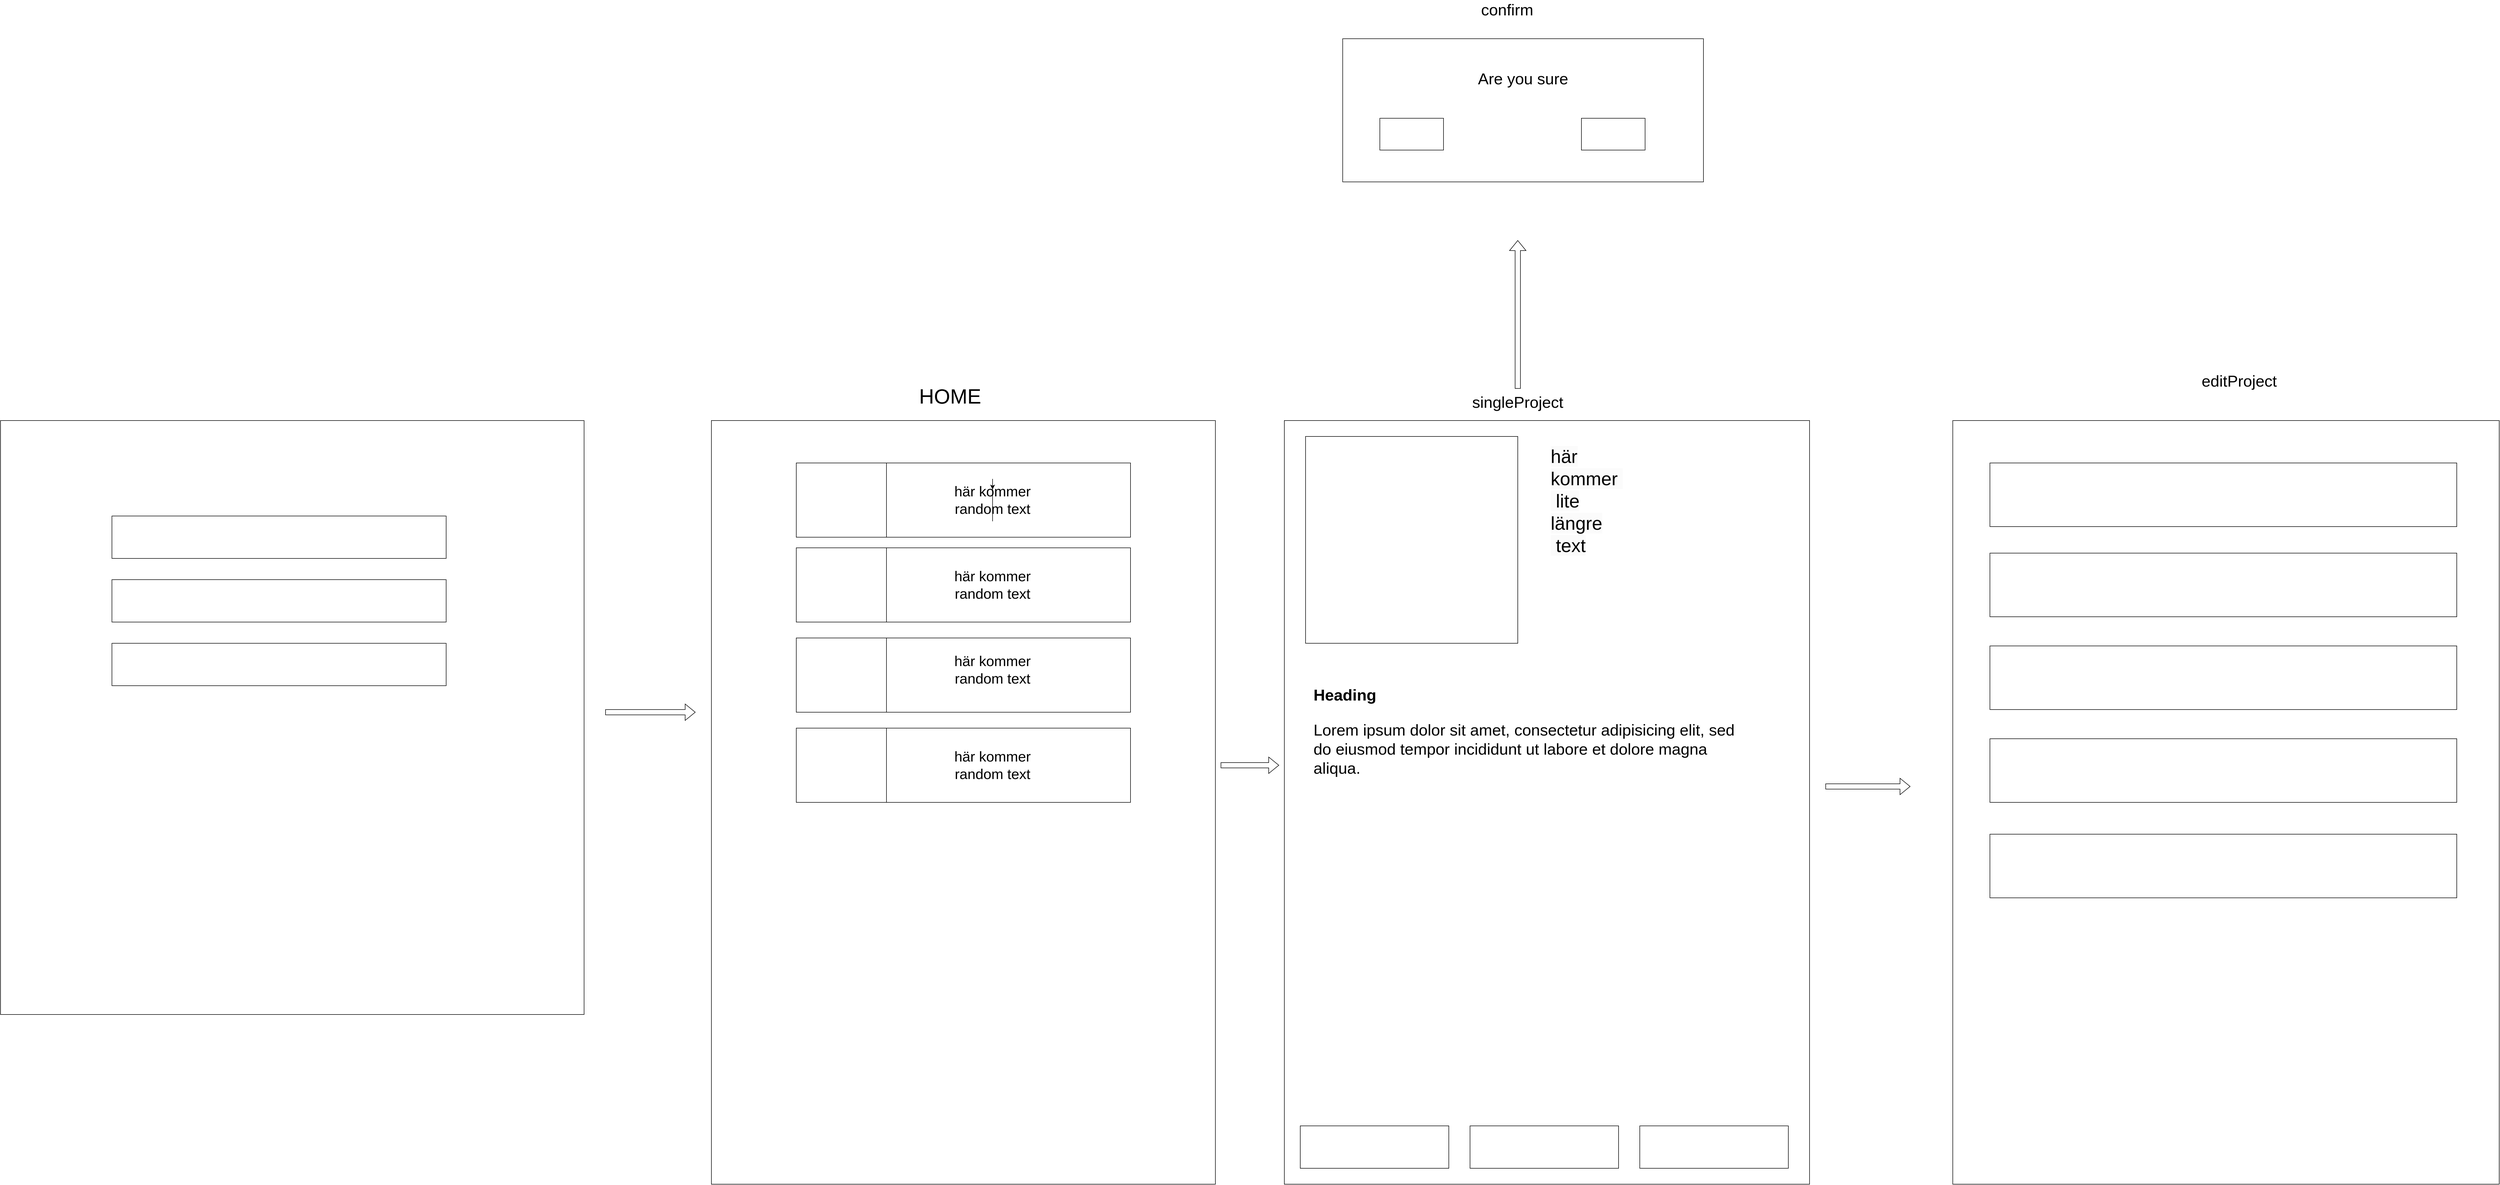 <mxfile version="21.2.1" type="device">
  <diagram id="yOMbKb018aJRkGvZAs7E" name="Sida-1">
    <mxGraphModel dx="1434" dy="1704" grid="1" gridSize="10" guides="1" tooltips="1" connect="1" arrows="1" fold="1" page="1" pageScale="1" pageWidth="1100" pageHeight="850" math="0" shadow="0">
      <root>
        <mxCell id="0" />
        <mxCell id="1" parent="0" />
        <mxCell id="vxeGjOrwwLNu613l4TG4-1" value="" style="rounded=0;whiteSpace=wrap;html=1;" parent="1" vertex="1">
          <mxGeometry width="1100" height="1120" as="geometry" />
        </mxCell>
        <mxCell id="vxeGjOrwwLNu613l4TG4-2" value="" style="rounded=0;whiteSpace=wrap;html=1;" parent="1" vertex="1">
          <mxGeometry x="210" y="180" width="630" height="80" as="geometry" />
        </mxCell>
        <mxCell id="vxeGjOrwwLNu613l4TG4-3" value="" style="rounded=0;whiteSpace=wrap;html=1;" parent="1" vertex="1">
          <mxGeometry x="210" y="420" width="630" height="80" as="geometry" />
        </mxCell>
        <mxCell id="vxeGjOrwwLNu613l4TG4-4" value="" style="rounded=0;whiteSpace=wrap;html=1;" parent="1" vertex="1">
          <mxGeometry x="210" y="300" width="630" height="80" as="geometry" />
        </mxCell>
        <mxCell id="vxeGjOrwwLNu613l4TG4-5" value="" style="rounded=0;whiteSpace=wrap;html=1;" parent="1" vertex="1">
          <mxGeometry x="1340" width="950" height="1440" as="geometry" />
        </mxCell>
        <mxCell id="vxeGjOrwwLNu613l4TG4-6" value="&lt;font style=&quot;font-size: 39px;&quot;&gt;HOME&lt;/font&gt;" style="text;html=1;strokeColor=none;fillColor=none;align=center;verticalAlign=middle;whiteSpace=wrap;rounded=0;" parent="1" vertex="1">
          <mxGeometry x="1760" y="-60" width="60" height="30" as="geometry" />
        </mxCell>
        <mxCell id="vxeGjOrwwLNu613l4TG4-7" value="" style="rounded=0;whiteSpace=wrap;html=1;" parent="1" vertex="1">
          <mxGeometry x="1500" y="80" width="630" height="140" as="geometry" />
        </mxCell>
        <mxCell id="vxeGjOrwwLNu613l4TG4-8" value="" style="rounded=0;whiteSpace=wrap;html=1;" parent="1" vertex="1">
          <mxGeometry x="1500" y="580" width="630" height="140" as="geometry" />
        </mxCell>
        <mxCell id="vxeGjOrwwLNu613l4TG4-9" value="" style="rounded=0;whiteSpace=wrap;html=1;" parent="1" vertex="1">
          <mxGeometry x="1500" y="410" width="630" height="140" as="geometry" />
        </mxCell>
        <mxCell id="vxeGjOrwwLNu613l4TG4-10" value="" style="rounded=0;whiteSpace=wrap;html=1;" parent="1" vertex="1">
          <mxGeometry x="1500" y="240" width="630" height="140" as="geometry" />
        </mxCell>
        <mxCell id="vxeGjOrwwLNu613l4TG4-11" value="" style="rounded=0;whiteSpace=wrap;html=1;" parent="1" vertex="1">
          <mxGeometry x="1500" y="80" width="170" height="140" as="geometry" />
        </mxCell>
        <mxCell id="vxeGjOrwwLNu613l4TG4-12" value="" style="rounded=0;whiteSpace=wrap;html=1;" parent="1" vertex="1">
          <mxGeometry x="1500" y="240" width="170" height="140" as="geometry" />
        </mxCell>
        <mxCell id="vxeGjOrwwLNu613l4TG4-13" value="" style="rounded=0;whiteSpace=wrap;html=1;" parent="1" vertex="1">
          <mxGeometry x="1500" y="410" width="170" height="140" as="geometry" />
        </mxCell>
        <mxCell id="vxeGjOrwwLNu613l4TG4-14" value="" style="rounded=0;whiteSpace=wrap;html=1;" parent="1" vertex="1">
          <mxGeometry x="1500" y="580" width="170" height="140" as="geometry" />
        </mxCell>
        <mxCell id="vxeGjOrwwLNu613l4TG4-15" value="&lt;font style=&quot;font-size: 27px;&quot;&gt;här kommer random text&lt;/font&gt;" style="text;html=1;strokeColor=none;fillColor=none;align=center;verticalAlign=middle;whiteSpace=wrap;rounded=0;" parent="1" vertex="1">
          <mxGeometry x="1750" y="130" width="240" height="40" as="geometry" />
        </mxCell>
        <mxCell id="vxeGjOrwwLNu613l4TG4-16" value="&lt;font style=&quot;font-size: 27px;&quot;&gt;här kommer random text&lt;/font&gt;" style="text;html=1;strokeColor=none;fillColor=none;align=center;verticalAlign=middle;whiteSpace=wrap;rounded=0;" parent="1" vertex="1">
          <mxGeometry x="1750" y="450" width="240" height="40" as="geometry" />
        </mxCell>
        <mxCell id="vxeGjOrwwLNu613l4TG4-17" value="&lt;font style=&quot;font-size: 27px;&quot;&gt;här kommer random text&lt;/font&gt;" style="text;html=1;strokeColor=none;fillColor=none;align=center;verticalAlign=middle;whiteSpace=wrap;rounded=0;" parent="1" vertex="1">
          <mxGeometry x="1750" y="290" width="240" height="40" as="geometry" />
        </mxCell>
        <mxCell id="vxeGjOrwwLNu613l4TG4-18" value="&lt;font style=&quot;font-size: 27px;&quot;&gt;här kommer random text&lt;/font&gt;" style="text;html=1;strokeColor=none;fillColor=none;align=center;verticalAlign=middle;whiteSpace=wrap;rounded=0;" parent="1" vertex="1">
          <mxGeometry x="1750" y="630" width="240" height="40" as="geometry" />
        </mxCell>
        <mxCell id="vxeGjOrwwLNu613l4TG4-19" style="edgeStyle=orthogonalEdgeStyle;rounded=0;orthogonalLoop=1;jettySize=auto;html=1;exitX=0.5;exitY=1;exitDx=0;exitDy=0;entryX=0.5;entryY=0;entryDx=0;entryDy=0;" parent="1" source="vxeGjOrwwLNu613l4TG4-15" target="vxeGjOrwwLNu613l4TG4-15" edge="1">
          <mxGeometry relative="1" as="geometry" />
        </mxCell>
        <mxCell id="vxeGjOrwwLNu613l4TG4-20" value="" style="rounded=0;whiteSpace=wrap;html=1;" parent="1" vertex="1">
          <mxGeometry x="2420" width="990" height="1440" as="geometry" />
        </mxCell>
        <mxCell id="vxeGjOrwwLNu613l4TG4-21" value="" style="rounded=0;whiteSpace=wrap;html=1;" parent="1" vertex="1">
          <mxGeometry x="2460" y="30" width="400" height="390" as="geometry" />
        </mxCell>
        <mxCell id="vxeGjOrwwLNu613l4TG4-22" value="&lt;span style=&quot;color: rgb(0, 0, 0); font-family: Helvetica; font-size: 35px; font-style: normal; font-variant-ligatures: normal; font-variant-caps: normal; font-weight: 400; letter-spacing: normal; orphans: 2; text-align: center; text-indent: 0px; text-transform: none; widows: 2; word-spacing: 0px; -webkit-text-stroke-width: 0px; background-color: rgb(251, 251, 251); text-decoration-thickness: initial; text-decoration-style: initial; text-decoration-color: initial; float: none; display: inline !important;&quot;&gt;här &lt;br&gt;kommer&amp;nbsp;&lt;br&gt;&amp;nbsp;lite &lt;br&gt;längre&lt;br&gt;&amp;nbsp;text&lt;/span&gt;" style="text;whiteSpace=wrap;html=1;" parent="1" vertex="1">
          <mxGeometry x="2920" y="40" width="310" height="370" as="geometry" />
        </mxCell>
        <mxCell id="vxeGjOrwwLNu613l4TG4-23" value="" style="rounded=0;whiteSpace=wrap;html=1;" parent="1" vertex="1">
          <mxGeometry x="2450" y="1330" width="280" height="80" as="geometry" />
        </mxCell>
        <mxCell id="vxeGjOrwwLNu613l4TG4-26" value="" style="rounded=0;whiteSpace=wrap;html=1;" parent="1" vertex="1">
          <mxGeometry x="2770" y="1330" width="280" height="80" as="geometry" />
        </mxCell>
        <mxCell id="vxeGjOrwwLNu613l4TG4-27" value="" style="rounded=0;whiteSpace=wrap;html=1;" parent="1" vertex="1">
          <mxGeometry x="3090" y="1330" width="280" height="80" as="geometry" />
        </mxCell>
        <mxCell id="vxeGjOrwwLNu613l4TG4-28" value="&lt;h1 style=&quot;font-size: 30px;&quot;&gt;&lt;font style=&quot;font-size: 30px;&quot;&gt;Heading&lt;/font&gt;&lt;/h1&gt;&lt;p style=&quot;font-size: 30px;&quot;&gt;&lt;font style=&quot;font-size: 30px;&quot;&gt;Lorem ipsum dolor sit amet, consectetur adipisicing elit, sed do eiusmod tempor incididunt ut labore et dolore magna aliqua.&lt;/font&gt;&lt;/p&gt;" style="text;html=1;strokeColor=none;fillColor=none;spacing=5;spacingTop=-20;whiteSpace=wrap;overflow=hidden;rounded=0;" parent="1" vertex="1">
          <mxGeometry x="2470" y="490" width="820" height="510" as="geometry" />
        </mxCell>
        <mxCell id="vxeGjOrwwLNu613l4TG4-31" value="" style="shape=flexArrow;endArrow=classic;html=1;rounded=0;" parent="1" edge="1">
          <mxGeometry width="50" height="50" relative="1" as="geometry">
            <mxPoint x="1140" y="550" as="sourcePoint" />
            <mxPoint x="1310" y="550" as="targetPoint" />
          </mxGeometry>
        </mxCell>
        <mxCell id="vxeGjOrwwLNu613l4TG4-32" value="" style="shape=flexArrow;endArrow=classic;html=1;rounded=0;" parent="1" edge="1">
          <mxGeometry width="50" height="50" relative="1" as="geometry">
            <mxPoint x="2300" y="650" as="sourcePoint" />
            <mxPoint x="2410" y="650" as="targetPoint" />
          </mxGeometry>
        </mxCell>
        <mxCell id="vxeGjOrwwLNu613l4TG4-33" value="" style="shape=flexArrow;endArrow=classic;html=1;rounded=0;" parent="1" edge="1">
          <mxGeometry width="50" height="50" relative="1" as="geometry">
            <mxPoint x="2860" y="-60" as="sourcePoint" />
            <mxPoint x="2860" y="-340" as="targetPoint" />
          </mxGeometry>
        </mxCell>
        <mxCell id="vxeGjOrwwLNu613l4TG4-34" value="" style="rounded=0;whiteSpace=wrap;html=1;" parent="1" vertex="1">
          <mxGeometry x="2530" y="-720" width="680" height="270" as="geometry" />
        </mxCell>
        <mxCell id="vxeGjOrwwLNu613l4TG4-35" value="&lt;font style=&quot;font-size: 30px;&quot;&gt;Are you sure&lt;/font&gt;" style="text;html=1;strokeColor=none;fillColor=none;align=center;verticalAlign=middle;whiteSpace=wrap;rounded=0;" parent="1" vertex="1">
          <mxGeometry x="2755" y="-660" width="230" height="30" as="geometry" />
        </mxCell>
        <mxCell id="vxeGjOrwwLNu613l4TG4-36" value="" style="rounded=0;whiteSpace=wrap;html=1;" parent="1" vertex="1">
          <mxGeometry x="2600" y="-570" width="120" height="60" as="geometry" />
        </mxCell>
        <mxCell id="vxeGjOrwwLNu613l4TG4-37" value="" style="rounded=0;whiteSpace=wrap;html=1;" parent="1" vertex="1">
          <mxGeometry x="2980" y="-570" width="120" height="60" as="geometry" />
        </mxCell>
        <mxCell id="vxeGjOrwwLNu613l4TG4-38" value="" style="shape=flexArrow;endArrow=classic;html=1;rounded=0;" parent="1" edge="1">
          <mxGeometry width="50" height="50" relative="1" as="geometry">
            <mxPoint x="3440" y="690" as="sourcePoint" />
            <mxPoint x="3600" y="690" as="targetPoint" />
          </mxGeometry>
        </mxCell>
        <mxCell id="vxeGjOrwwLNu613l4TG4-39" value="" style="rounded=0;whiteSpace=wrap;html=1;" parent="1" vertex="1">
          <mxGeometry x="3680" width="1030" height="1440" as="geometry" />
        </mxCell>
        <mxCell id="vxeGjOrwwLNu613l4TG4-40" value="" style="rounded=0;whiteSpace=wrap;html=1;" parent="1" vertex="1">
          <mxGeometry x="3750" y="80" width="880" height="120" as="geometry" />
        </mxCell>
        <mxCell id="vxeGjOrwwLNu613l4TG4-41" value="" style="rounded=0;whiteSpace=wrap;html=1;" parent="1" vertex="1">
          <mxGeometry x="3750" y="250" width="880" height="120" as="geometry" />
        </mxCell>
        <mxCell id="vxeGjOrwwLNu613l4TG4-42" value="" style="rounded=0;whiteSpace=wrap;html=1;" parent="1" vertex="1">
          <mxGeometry x="3750" y="425" width="880" height="120" as="geometry" />
        </mxCell>
        <mxCell id="vxeGjOrwwLNu613l4TG4-43" value="" style="rounded=0;whiteSpace=wrap;html=1;" parent="1" vertex="1">
          <mxGeometry x="3750" y="600" width="880" height="120" as="geometry" />
        </mxCell>
        <mxCell id="vxeGjOrwwLNu613l4TG4-44" value="" style="rounded=0;whiteSpace=wrap;html=1;" parent="1" vertex="1">
          <mxGeometry x="3750" y="780" width="880" height="120" as="geometry" />
        </mxCell>
        <mxCell id="vxeGjOrwwLNu613l4TG4-45" value="&lt;font style=&quot;font-size: 30px;&quot;&gt;editProject&lt;/font&gt;" style="text;html=1;strokeColor=none;fillColor=none;align=center;verticalAlign=middle;whiteSpace=wrap;rounded=0;" parent="1" vertex="1">
          <mxGeometry x="4190" y="-90" width="60" height="30" as="geometry" />
        </mxCell>
        <mxCell id="vxeGjOrwwLNu613l4TG4-46" value="&lt;font style=&quot;font-size: 30px;&quot;&gt;singleProject&lt;/font&gt;" style="text;html=1;strokeColor=none;fillColor=none;align=center;verticalAlign=middle;whiteSpace=wrap;rounded=0;" parent="1" vertex="1">
          <mxGeometry x="2830" y="-50" width="60" height="30" as="geometry" />
        </mxCell>
        <mxCell id="vxeGjOrwwLNu613l4TG4-47" value="&lt;font style=&quot;font-size: 30px;&quot;&gt;confirm&lt;/font&gt;" style="text;html=1;strokeColor=none;fillColor=none;align=center;verticalAlign=middle;whiteSpace=wrap;rounded=0;" parent="1" vertex="1">
          <mxGeometry x="2810" y="-790" width="60" height="30" as="geometry" />
        </mxCell>
      </root>
    </mxGraphModel>
  </diagram>
</mxfile>
